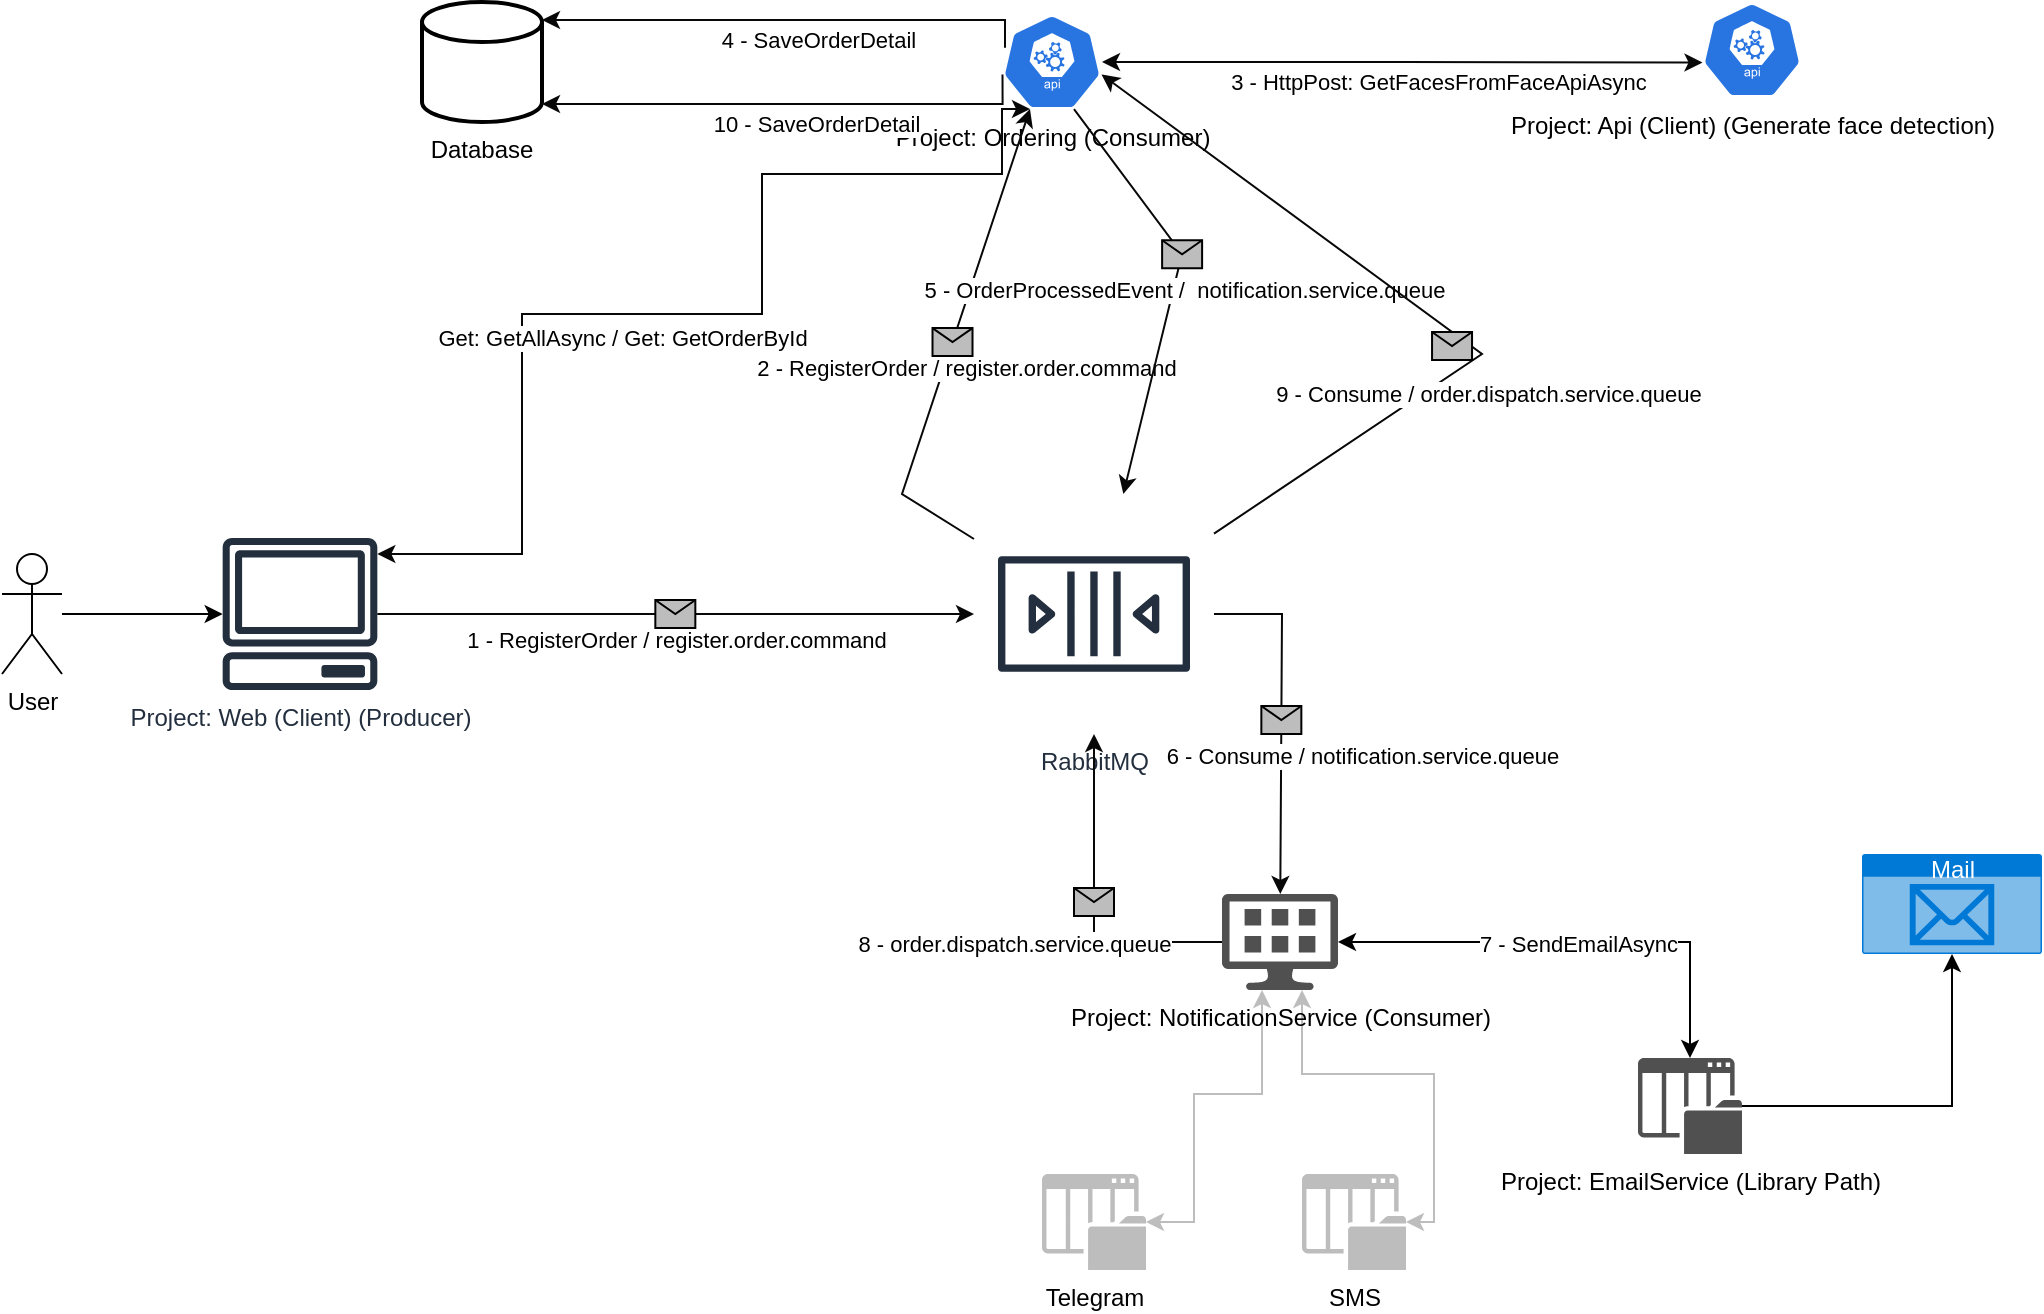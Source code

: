 <mxfile version="15.8.7" type="device"><diagram id="ujK2NIHPbcLRT-R7da0A" name="Page-1"><mxGraphModel dx="1811" dy="1029" grid="1" gridSize="10" guides="1" tooltips="1" connect="1" arrows="1" fold="1" page="1" pageScale="1" pageWidth="850" pageHeight="1100" math="0" shadow="0"><root><mxCell id="0"/><mxCell id="1" parent="0"/><mxCell id="RE6DuQ8ZkLhEgbF9oV3D-8" style="edgeStyle=orthogonalEdgeStyle;rounded=0;orthogonalLoop=1;jettySize=auto;html=1;" parent="1" source="RE6DuQ8ZkLhEgbF9oV3D-1" target="RE6DuQ8ZkLhEgbF9oV3D-4" edge="1"><mxGeometry relative="1" as="geometry"/></mxCell><mxCell id="RE6DuQ8ZkLhEgbF9oV3D-1" value="User" style="shape=umlActor;verticalLabelPosition=bottom;verticalAlign=top;html=1;outlineConnect=0;" parent="1" vertex="1"><mxGeometry x="-90" y="310" width="30" height="60" as="geometry"/></mxCell><mxCell id="RE6DuQ8ZkLhEgbF9oV3D-4" value="Project: Web (Client) (Producer)" style="sketch=0;outlineConnect=0;fontColor=#232F3E;gradientColor=none;fillColor=#232F3D;strokeColor=none;dashed=0;verticalLabelPosition=bottom;verticalAlign=top;align=center;html=1;fontSize=12;fontStyle=0;aspect=fixed;pointerEvents=1;shape=mxgraph.aws4.client;" parent="1" vertex="1"><mxGeometry x="20" y="302" width="78" height="76" as="geometry"/></mxCell><mxCell id="RE6DuQ8ZkLhEgbF9oV3D-12" value="RabbitMQ" style="sketch=0;outlineConnect=0;fontColor=#232F3E;gradientColor=none;strokeColor=#232F3E;fillColor=#ffffff;dashed=0;verticalLabelPosition=bottom;verticalAlign=top;align=center;html=1;fontSize=12;fontStyle=0;aspect=fixed;shape=mxgraph.aws4.resourceIcon;resIcon=mxgraph.aws4.queue;" parent="1" vertex="1"><mxGeometry x="396" y="280" width="120" height="120" as="geometry"/></mxCell><mxCell id="RE6DuQ8ZkLhEgbF9oV3D-18" value="Project: Api (Client) (Generate face detection)" style="sketch=0;html=1;dashed=0;whitespace=wrap;fillColor=#2875E2;strokeColor=#ffffff;points=[[0.005,0.63,0],[0.1,0.2,0],[0.9,0.2,0],[0.5,0,0],[0.995,0.63,0],[0.72,0.99,0],[0.5,1,0],[0.28,0.99,0]];shape=mxgraph.kubernetes.icon;prIcon=api;verticalAlign=top;labelPosition=center;verticalLabelPosition=bottom;align=center;" parent="1" vertex="1"><mxGeometry x="760" y="34" width="50" height="48" as="geometry"/></mxCell><mxCell id="RE6DuQ8ZkLhEgbF9oV3D-27" style="edgeStyle=orthogonalEdgeStyle;rounded=0;orthogonalLoop=1;jettySize=auto;html=1;startArrow=classic;startFill=1;" parent="1" source="RE6DuQ8ZkLhEgbF9oV3D-24" target="RE6DuQ8ZkLhEgbF9oV3D-25" edge="1"><mxGeometry relative="1" as="geometry"/></mxCell><mxCell id="rxYNrE_Id5xxgf84v6I8-6" value="7 -&amp;nbsp;SendEmailAsync" style="edgeLabel;html=1;align=center;verticalAlign=middle;resizable=0;points=[];" vertex="1" connectable="0" parent="RE6DuQ8ZkLhEgbF9oV3D-27"><mxGeometry x="0.025" y="-1" relative="1" as="geometry"><mxPoint as="offset"/></mxGeometry></mxCell><mxCell id="RE6DuQ8ZkLhEgbF9oV3D-30" style="edgeStyle=orthogonalEdgeStyle;rounded=0;orthogonalLoop=1;jettySize=auto;html=1;startArrow=classic;startFill=1;strokeColor=#BDBDBD;" parent="1" source="RE6DuQ8ZkLhEgbF9oV3D-24" target="RE6DuQ8ZkLhEgbF9oV3D-29" edge="1"><mxGeometry relative="1" as="geometry"><Array as="points"><mxPoint x="540" y="580"/><mxPoint x="506" y="580"/></Array></mxGeometry></mxCell><mxCell id="RE6DuQ8ZkLhEgbF9oV3D-31" style="edgeStyle=orthogonalEdgeStyle;rounded=0;orthogonalLoop=1;jettySize=auto;html=1;startArrow=classic;startFill=1;strokeColor=#BDBDBD;" parent="1" source="RE6DuQ8ZkLhEgbF9oV3D-24" target="RE6DuQ8ZkLhEgbF9oV3D-28" edge="1"><mxGeometry relative="1" as="geometry"><Array as="points"><mxPoint x="560" y="570"/><mxPoint x="626" y="570"/></Array></mxGeometry></mxCell><mxCell id="RE6DuQ8ZkLhEgbF9oV3D-24" value="Project: NotificationService (Consumer)" style="sketch=0;pointerEvents=1;shadow=0;dashed=0;html=1;strokeColor=none;fillColor=#505050;labelPosition=center;verticalLabelPosition=bottom;verticalAlign=top;outlineConnect=0;align=center;shape=mxgraph.office.devices.management_console;" parent="1" vertex="1"><mxGeometry x="520" y="480" width="58" height="48" as="geometry"/></mxCell><mxCell id="rxYNrE_Id5xxgf84v6I8-5" style="edgeStyle=orthogonalEdgeStyle;rounded=0;orthogonalLoop=1;jettySize=auto;html=1;" edge="1" parent="1" source="RE6DuQ8ZkLhEgbF9oV3D-25" target="rxYNrE_Id5xxgf84v6I8-4"><mxGeometry relative="1" as="geometry"/></mxCell><mxCell id="RE6DuQ8ZkLhEgbF9oV3D-25" value="Project: EmailService (Library Path)" style="sketch=0;pointerEvents=1;shadow=0;dashed=0;html=1;strokeColor=none;fillColor=#505050;labelPosition=center;verticalLabelPosition=bottom;verticalAlign=top;outlineConnect=0;align=center;shape=mxgraph.office.concepts.list_library;" parent="1" vertex="1"><mxGeometry x="728" y="562" width="52" height="48" as="geometry"/></mxCell><mxCell id="RE6DuQ8ZkLhEgbF9oV3D-28" value="SMS" style="sketch=0;pointerEvents=1;shadow=0;dashed=0;html=1;strokeColor=none;fillColor=#BDBDBD;labelPosition=center;verticalLabelPosition=bottom;verticalAlign=top;outlineConnect=0;align=center;shape=mxgraph.office.concepts.list_library;" parent="1" vertex="1"><mxGeometry x="560" y="620" width="52" height="48" as="geometry"/></mxCell><mxCell id="RE6DuQ8ZkLhEgbF9oV3D-29" value="Telegram" style="sketch=0;pointerEvents=1;shadow=0;dashed=0;html=1;strokeColor=none;fillColor=#BDBDBD;labelPosition=center;verticalLabelPosition=bottom;verticalAlign=top;outlineConnect=0;align=center;shape=mxgraph.office.concepts.list_library;" parent="1" vertex="1"><mxGeometry x="430" y="620" width="52" height="48" as="geometry"/></mxCell><mxCell id="RE6DuQ8ZkLhEgbF9oV3D-34" value="1 - RegisterOrder /&amp;nbsp;register.order.command" style="endArrow=classic;html=1;rounded=0;strokeColor=#080808;labelPosition=center;verticalLabelPosition=bottom;align=center;verticalAlign=top;" parent="1" source="RE6DuQ8ZkLhEgbF9oV3D-4" target="RE6DuQ8ZkLhEgbF9oV3D-12" edge="1"><mxGeometry relative="1" as="geometry"><mxPoint x="270" y="339.71" as="sourcePoint"/><mxPoint x="390" y="320" as="targetPoint"/></mxGeometry></mxCell><mxCell id="RE6DuQ8ZkLhEgbF9oV3D-35" value="" style="shape=message;html=1;outlineConnect=0;fillColor=#BDBDBD;" parent="RE6DuQ8ZkLhEgbF9oV3D-34" vertex="1"><mxGeometry width="20" height="14" relative="1" as="geometry"><mxPoint x="-10" y="-7" as="offset"/></mxGeometry></mxCell><mxCell id="RE6DuQ8ZkLhEgbF9oV3D-42" value="6 - Consume /&amp;nbsp;notification.service.queue" style="endArrow=none;html=1;rounded=0;strokeColor=#080808;labelPosition=center;verticalLabelPosition=bottom;align=center;verticalAlign=top;startArrow=classic;startFill=1;endFill=0;" parent="1" source="RE6DuQ8ZkLhEgbF9oV3D-24" target="RE6DuQ8ZkLhEgbF9oV3D-12" edge="1"><mxGeometry x="-0.05" y="-40" relative="1" as="geometry"><mxPoint x="480" y="470" as="sourcePoint"/><mxPoint x="402.34" y="350" as="targetPoint"/><Array as="points"><mxPoint x="550" y="340"/></Array><mxPoint as="offset"/></mxGeometry></mxCell><mxCell id="RE6DuQ8ZkLhEgbF9oV3D-43" value="" style="shape=message;html=1;outlineConnect=0;fillColor=#BDBDBD;" parent="RE6DuQ8ZkLhEgbF9oV3D-42" vertex="1"><mxGeometry width="20" height="14" relative="1" as="geometry"><mxPoint x="-10" y="-7" as="offset"/></mxGeometry></mxCell><mxCell id="RE6DuQ8ZkLhEgbF9oV3D-55" style="edgeStyle=orthogonalEdgeStyle;rounded=0;orthogonalLoop=1;jettySize=auto;html=1;entryX=0.005;entryY=0.63;entryDx=0;entryDy=0;entryPerimeter=0;startArrow=classic;startFill=1;endArrow=classic;endFill=1;strokeColor=#080808;" parent="1" source="RE6DuQ8ZkLhEgbF9oV3D-45" target="RE6DuQ8ZkLhEgbF9oV3D-18" edge="1"><mxGeometry relative="1" as="geometry"/></mxCell><mxCell id="RE6DuQ8ZkLhEgbF9oV3D-56" value="3 - HttpPost: GetFacesFromFaceApiAsync" style="edgeLabel;html=1;align=center;verticalAlign=middle;resizable=0;points=[];" parent="RE6DuQ8ZkLhEgbF9oV3D-55" vertex="1" connectable="0"><mxGeometry x="0.119" y="1" relative="1" as="geometry"><mxPoint y="11" as="offset"/></mxGeometry></mxCell><mxCell id="RE6DuQ8ZkLhEgbF9oV3D-45" value="Project: Ordering (Consumer)" style="sketch=0;html=1;dashed=0;whitespace=wrap;fillColor=#2875E2;strokeColor=#ffffff;points=[[0.005,0.63,0],[0.1,0.2,0],[0.9,0.2,0],[0.5,0,0],[0.995,0.63,0],[0.72,0.99,0],[0.5,1,0],[0.28,0.99,0]];shape=mxgraph.kubernetes.icon;prIcon=api;verticalAlign=top;labelPosition=center;verticalLabelPosition=bottom;align=center;" parent="1" vertex="1"><mxGeometry x="410" y="40" width="50" height="48" as="geometry"/></mxCell><mxCell id="RE6DuQ8ZkLhEgbF9oV3D-48" value="Database" style="strokeWidth=2;html=1;shape=mxgraph.flowchart.database;whiteSpace=wrap;fillColor=#FFFFFF;labelPosition=center;verticalLabelPosition=bottom;align=center;verticalAlign=top;" parent="1" vertex="1"><mxGeometry x="120" y="34" width="60" height="60" as="geometry"/></mxCell><mxCell id="RE6DuQ8ZkLhEgbF9oV3D-50" value="2 - RegisterOrder /&amp;nbsp;register.order.command" style="endArrow=classic;html=1;rounded=0;strokeColor=#080808;labelPosition=center;verticalLabelPosition=bottom;align=center;verticalAlign=top;entryX=0.28;entryY=0.99;entryDx=0;entryDy=0;entryPerimeter=0;" parent="1" source="RE6DuQ8ZkLhEgbF9oV3D-12" target="RE6DuQ8ZkLhEgbF9oV3D-45" edge="1"><mxGeometry x="0.018" y="-6" relative="1" as="geometry"><mxPoint x="460" y="320" as="sourcePoint"/><mxPoint x="460" y="150" as="targetPoint"/><Array as="points"><mxPoint x="360" y="280"/></Array><mxPoint as="offset"/></mxGeometry></mxCell><mxCell id="RE6DuQ8ZkLhEgbF9oV3D-51" value="" style="shape=message;html=1;outlineConnect=0;fillColor=#BDBDBD;" parent="RE6DuQ8ZkLhEgbF9oV3D-50" vertex="1"><mxGeometry width="20" height="14" relative="1" as="geometry"><mxPoint x="-10" y="-7" as="offset"/></mxGeometry></mxCell><mxCell id="RE6DuQ8ZkLhEgbF9oV3D-52" value="5 - OrderProcessedEvent /&amp;nbsp;&amp;nbsp;notification.service.queue" style="endArrow=classic;html=1;rounded=0;strokeColor=#080808;labelPosition=center;verticalLabelPosition=bottom;align=center;verticalAlign=top;exitX=0.72;exitY=0.99;exitDx=0;exitDy=0;exitPerimeter=0;" parent="1" source="RE6DuQ8ZkLhEgbF9oV3D-45" target="RE6DuQ8ZkLhEgbF9oV3D-12" edge="1"><mxGeometry x="-0.112" y="2" relative="1" as="geometry"><mxPoint x="480.0" y="320" as="sourcePoint"/><mxPoint x="600" y="260" as="targetPoint"/><Array as="points"><mxPoint x="500" y="160"/></Array><mxPoint as="offset"/></mxGeometry></mxCell><mxCell id="RE6DuQ8ZkLhEgbF9oV3D-53" value="" style="shape=message;html=1;outlineConnect=0;fillColor=#BDBDBD;" parent="RE6DuQ8ZkLhEgbF9oV3D-52" vertex="1"><mxGeometry width="20" height="14" relative="1" as="geometry"><mxPoint x="-6" y="-23" as="offset"/></mxGeometry></mxCell><mxCell id="rxYNrE_Id5xxgf84v6I8-4" value="Mail" style="html=1;strokeColor=none;fillColor=#0079D6;labelPosition=center;verticalLabelPosition=middle;verticalAlign=top;align=center;fontSize=12;outlineConnect=0;spacingTop=-6;fontColor=#FFFFFF;sketch=0;shape=mxgraph.sitemap.mail;" vertex="1" parent="1"><mxGeometry x="840" y="460" width="90" height="50" as="geometry"/></mxCell><mxCell id="rxYNrE_Id5xxgf84v6I8-11" value="8 - order.dispatch.service.queue" style="endArrow=none;html=1;rounded=0;strokeColor=#080808;labelPosition=center;verticalLabelPosition=bottom;align=center;verticalAlign=top;startArrow=classic;startFill=1;endFill=0;" edge="1" parent="1" source="RE6DuQ8ZkLhEgbF9oV3D-12" target="RE6DuQ8ZkLhEgbF9oV3D-24"><mxGeometry x="0.087" y="-40" relative="1" as="geometry"><mxPoint x="369.146" y="550" as="sourcePoint"/><mxPoint x="320" y="410" as="targetPoint"/><Array as="points"><mxPoint x="456" y="504"/></Array><mxPoint as="offset"/></mxGeometry></mxCell><mxCell id="rxYNrE_Id5xxgf84v6I8-12" value="" style="shape=message;html=1;outlineConnect=0;fillColor=#BDBDBD;" vertex="1" parent="rxYNrE_Id5xxgf84v6I8-11"><mxGeometry width="20" height="14" relative="1" as="geometry"><mxPoint x="-10" y="-7" as="offset"/></mxGeometry></mxCell><mxCell id="rxYNrE_Id5xxgf84v6I8-15" value="9 - Consume / order.dispatch.service.queue" style="endArrow=classic;html=1;rounded=0;strokeColor=#080808;labelPosition=center;verticalLabelPosition=bottom;align=center;verticalAlign=top;entryX=0.995;entryY=0.63;entryDx=0;entryDy=0;entryPerimeter=0;" edge="1" parent="1" source="RE6DuQ8ZkLhEgbF9oV3D-12" target="RE6DuQ8ZkLhEgbF9oV3D-45"><mxGeometry x="-0.194" y="-7" relative="1" as="geometry"><mxPoint x="640" y="370" as="sourcePoint"/><mxPoint x="624" y="140.02" as="targetPoint"/><Array as="points"><mxPoint x="650" y="210"/></Array><mxPoint as="offset"/></mxGeometry></mxCell><mxCell id="rxYNrE_Id5xxgf84v6I8-16" value="" style="shape=message;html=1;outlineConnect=0;fillColor=#BDBDBD;" vertex="1" parent="rxYNrE_Id5xxgf84v6I8-15"><mxGeometry width="20" height="14" relative="1" as="geometry"><mxPoint x="5" y="11" as="offset"/></mxGeometry></mxCell><mxCell id="rxYNrE_Id5xxgf84v6I8-21" style="edgeStyle=orthogonalEdgeStyle;rounded=0;orthogonalLoop=1;jettySize=auto;html=1;entryX=0.03;entryY=0.351;entryDx=0;entryDy=0;entryPerimeter=0;startArrow=classic;startFill=1;endArrow=none;endFill=0;strokeColor=#080808;exitX=1;exitY=0.15;exitDx=0;exitDy=0;exitPerimeter=0;" edge="1" parent="1" source="RE6DuQ8ZkLhEgbF9oV3D-48" target="RE6DuQ8ZkLhEgbF9oV3D-45"><mxGeometry relative="1" as="geometry"><mxPoint x="190" y="33.76" as="sourcePoint"/><mxPoint x="490.25" y="34.0" as="targetPoint"/><Array as="points"><mxPoint x="412" y="43"/></Array></mxGeometry></mxCell><mxCell id="rxYNrE_Id5xxgf84v6I8-22" value="4 - SaveOrderDetail" style="edgeLabel;html=1;align=center;verticalAlign=middle;resizable=0;points=[];" vertex="1" connectable="0" parent="rxYNrE_Id5xxgf84v6I8-21"><mxGeometry x="0.119" y="1" relative="1" as="geometry"><mxPoint y="11" as="offset"/></mxGeometry></mxCell><mxCell id="rxYNrE_Id5xxgf84v6I8-23" style="edgeStyle=orthogonalEdgeStyle;rounded=0;orthogonalLoop=1;jettySize=auto;html=1;entryX=0.005;entryY=0.63;entryDx=0;entryDy=0;entryPerimeter=0;startArrow=classic;startFill=1;endArrow=none;endFill=0;strokeColor=#080808;exitX=1;exitY=0.85;exitDx=0;exitDy=0;exitPerimeter=0;" edge="1" parent="1" source="RE6DuQ8ZkLhEgbF9oV3D-48" target="RE6DuQ8ZkLhEgbF9oV3D-45"><mxGeometry relative="1" as="geometry"><mxPoint x="200" y="120" as="sourcePoint"/><mxPoint x="440" y="95.848" as="targetPoint"/><Array as="points"><mxPoint x="410" y="85"/></Array></mxGeometry></mxCell><mxCell id="rxYNrE_Id5xxgf84v6I8-24" value="10 - SaveOrderDetail" style="edgeLabel;html=1;align=center;verticalAlign=middle;resizable=0;points=[];" vertex="1" connectable="0" parent="rxYNrE_Id5xxgf84v6I8-23"><mxGeometry x="0.119" y="1" relative="1" as="geometry"><mxPoint y="11" as="offset"/></mxGeometry></mxCell><mxCell id="rxYNrE_Id5xxgf84v6I8-26" style="edgeStyle=orthogonalEdgeStyle;rounded=0;orthogonalLoop=1;jettySize=auto;html=1;startArrow=classic;startFill=1;endArrow=classic;endFill=1;strokeColor=#080808;exitX=0.28;exitY=0.99;exitDx=0;exitDy=0;exitPerimeter=0;" edge="1" parent="1" source="RE6DuQ8ZkLhEgbF9oV3D-45" target="RE6DuQ8ZkLhEgbF9oV3D-4"><mxGeometry relative="1" as="geometry"><mxPoint x="100.0" y="190" as="sourcePoint"/><mxPoint x="331.5" y="203.848" as="targetPoint"/><Array as="points"><mxPoint x="410" y="87"/><mxPoint x="410" y="120"/><mxPoint x="290" y="120"/><mxPoint x="290" y="190"/><mxPoint x="170" y="190"/><mxPoint x="170" y="310"/></Array></mxGeometry></mxCell><mxCell id="rxYNrE_Id5xxgf84v6I8-27" value="&lt;span style=&quot;font-family: &amp;#34;helvetica&amp;#34;&quot;&gt;Get: GetAllAsync / Get: GetOrderById&lt;/span&gt;" style="edgeLabel;html=1;align=center;verticalAlign=middle;resizable=0;points=[];" vertex="1" connectable="0" parent="rxYNrE_Id5xxgf84v6I8-26"><mxGeometry x="0.119" y="1" relative="1" as="geometry"><mxPoint y="11" as="offset"/></mxGeometry></mxCell></root></mxGraphModel></diagram></mxfile>
